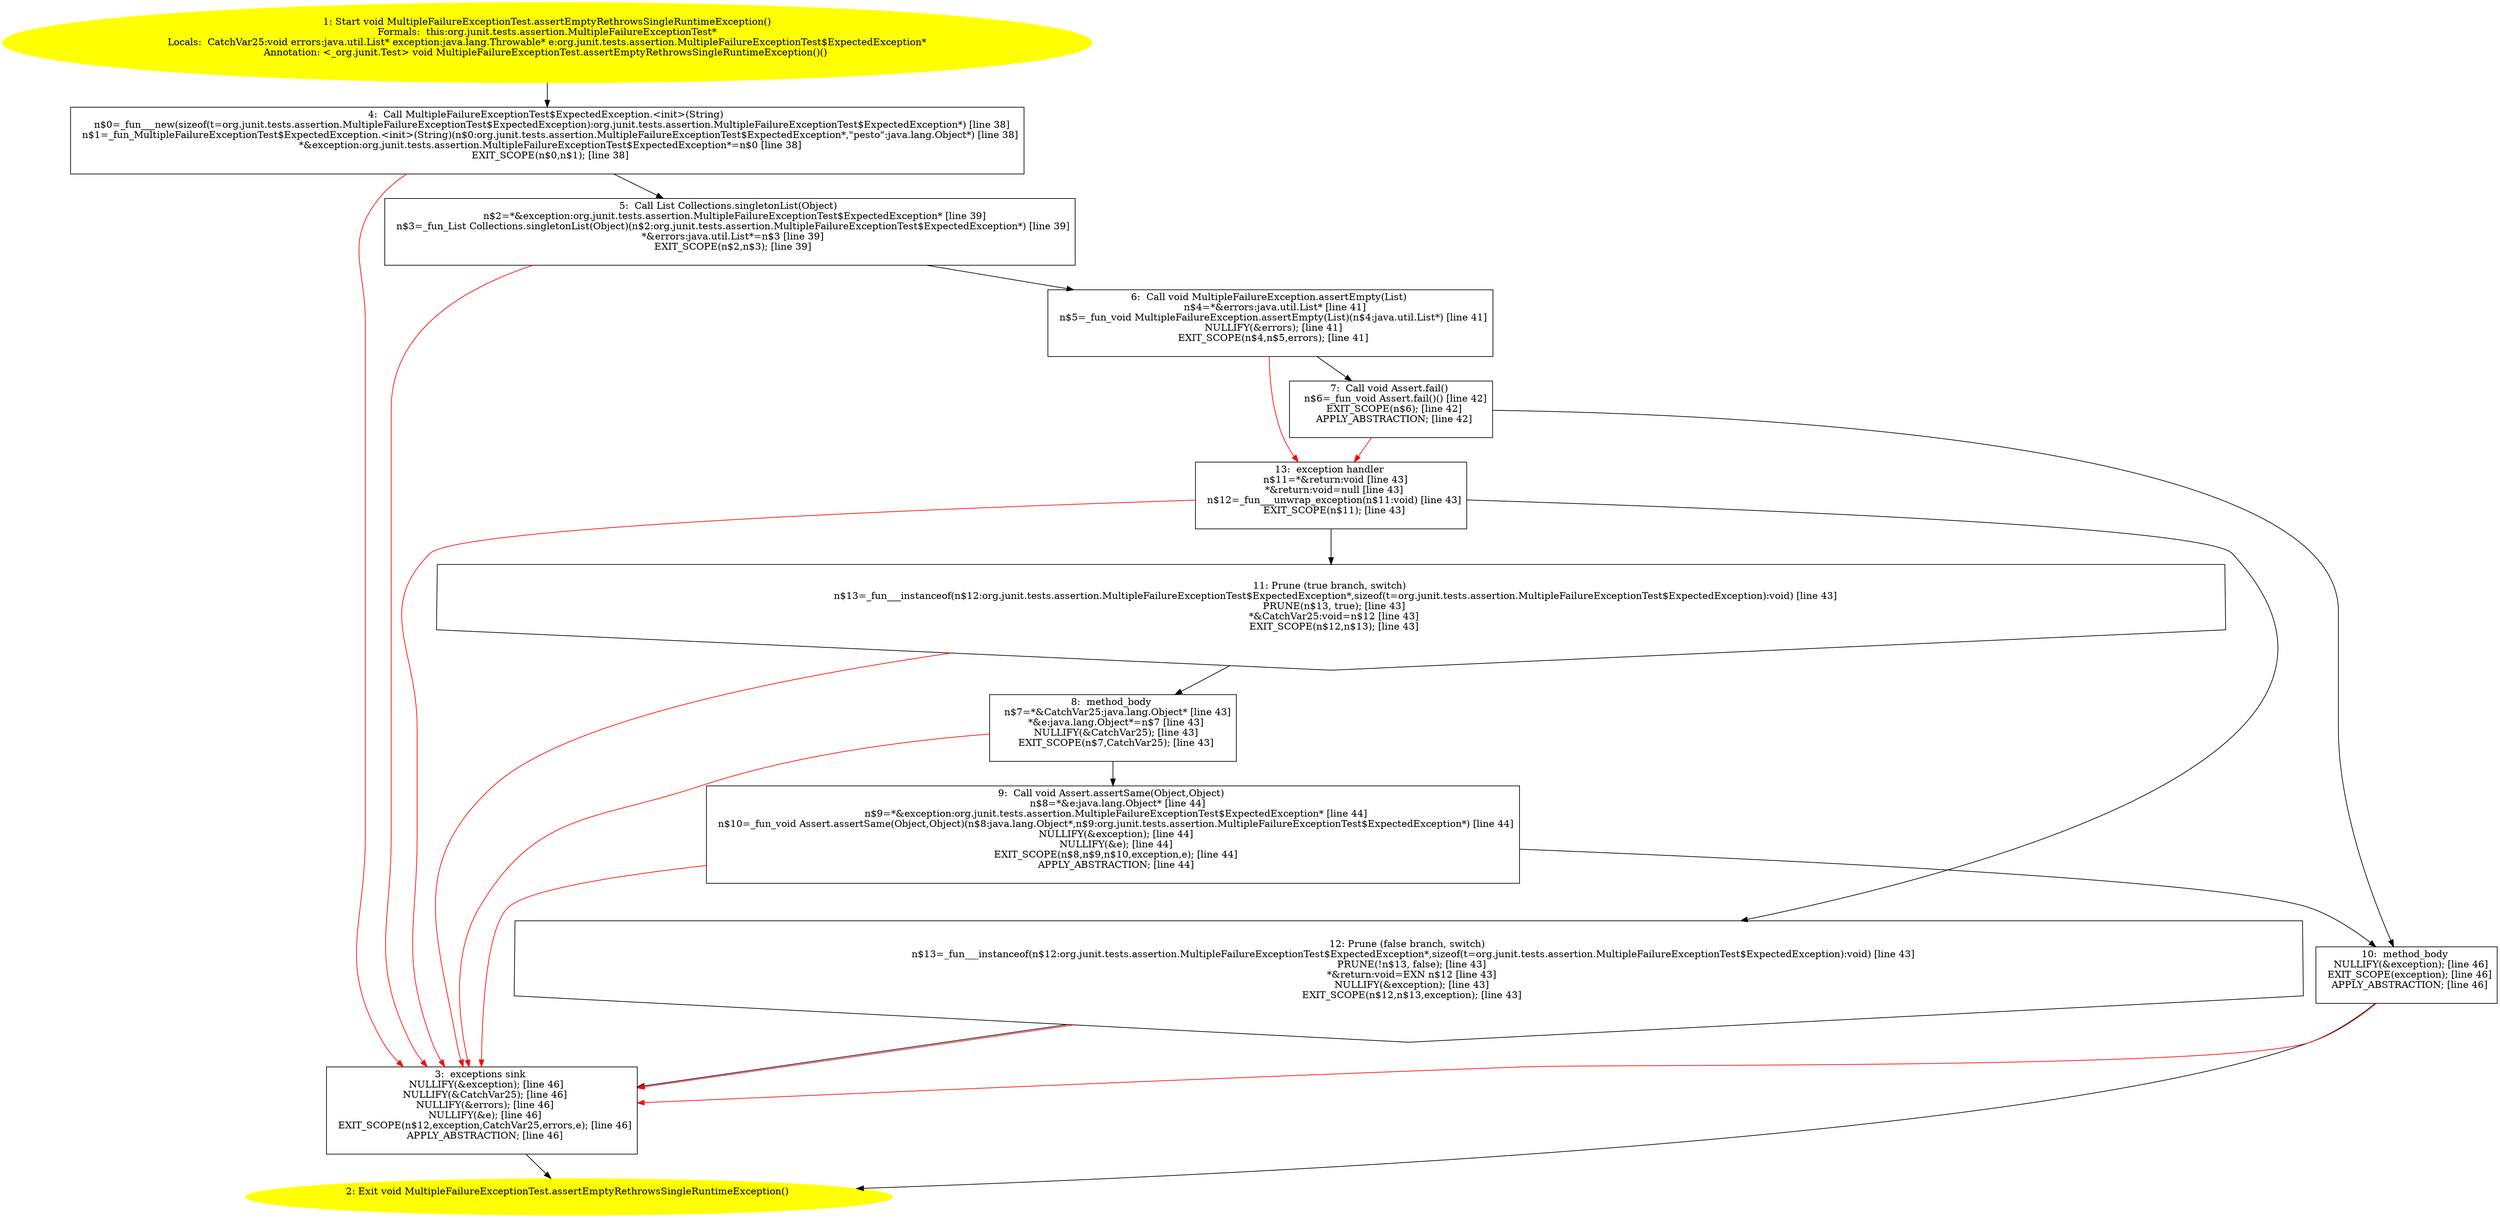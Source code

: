 /* @generated */
digraph cfg {
"org.junit.tests.assertion.MultipleFailureExceptionTest.assertEmptyRethrowsSingleRuntimeException():v.45a2754f89c8ea8a5d2b4deeb88b1440_1" [label="1: Start void MultipleFailureExceptionTest.assertEmptyRethrowsSingleRuntimeException()\nFormals:  this:org.junit.tests.assertion.MultipleFailureExceptionTest*\nLocals:  CatchVar25:void errors:java.util.List* exception:java.lang.Throwable* e:org.junit.tests.assertion.MultipleFailureExceptionTest$ExpectedException*\nAnnotation: <_org.junit.Test> void MultipleFailureExceptionTest.assertEmptyRethrowsSingleRuntimeException()() \n  " color=yellow style=filled]
	

	 "org.junit.tests.assertion.MultipleFailureExceptionTest.assertEmptyRethrowsSingleRuntimeException():v.45a2754f89c8ea8a5d2b4deeb88b1440_1" -> "org.junit.tests.assertion.MultipleFailureExceptionTest.assertEmptyRethrowsSingleRuntimeException():v.45a2754f89c8ea8a5d2b4deeb88b1440_4" ;
"org.junit.tests.assertion.MultipleFailureExceptionTest.assertEmptyRethrowsSingleRuntimeException():v.45a2754f89c8ea8a5d2b4deeb88b1440_2" [label="2: Exit void MultipleFailureExceptionTest.assertEmptyRethrowsSingleRuntimeException() \n  " color=yellow style=filled]
	

"org.junit.tests.assertion.MultipleFailureExceptionTest.assertEmptyRethrowsSingleRuntimeException():v.45a2754f89c8ea8a5d2b4deeb88b1440_3" [label="3:  exceptions sink \n   NULLIFY(&exception); [line 46]\n  NULLIFY(&CatchVar25); [line 46]\n  NULLIFY(&errors); [line 46]\n  NULLIFY(&e); [line 46]\n  EXIT_SCOPE(n$12,exception,CatchVar25,errors,e); [line 46]\n  APPLY_ABSTRACTION; [line 46]\n " shape="box"]
	

	 "org.junit.tests.assertion.MultipleFailureExceptionTest.assertEmptyRethrowsSingleRuntimeException():v.45a2754f89c8ea8a5d2b4deeb88b1440_3" -> "org.junit.tests.assertion.MultipleFailureExceptionTest.assertEmptyRethrowsSingleRuntimeException():v.45a2754f89c8ea8a5d2b4deeb88b1440_2" ;
"org.junit.tests.assertion.MultipleFailureExceptionTest.assertEmptyRethrowsSingleRuntimeException():v.45a2754f89c8ea8a5d2b4deeb88b1440_4" [label="4:  Call MultipleFailureExceptionTest$ExpectedException.<init>(String) \n   n$0=_fun___new(sizeof(t=org.junit.tests.assertion.MultipleFailureExceptionTest$ExpectedException):org.junit.tests.assertion.MultipleFailureExceptionTest$ExpectedException*) [line 38]\n  n$1=_fun_MultipleFailureExceptionTest$ExpectedException.<init>(String)(n$0:org.junit.tests.assertion.MultipleFailureExceptionTest$ExpectedException*,\"pesto\":java.lang.Object*) [line 38]\n  *&exception:org.junit.tests.assertion.MultipleFailureExceptionTest$ExpectedException*=n$0 [line 38]\n  EXIT_SCOPE(n$0,n$1); [line 38]\n " shape="box"]
	

	 "org.junit.tests.assertion.MultipleFailureExceptionTest.assertEmptyRethrowsSingleRuntimeException():v.45a2754f89c8ea8a5d2b4deeb88b1440_4" -> "org.junit.tests.assertion.MultipleFailureExceptionTest.assertEmptyRethrowsSingleRuntimeException():v.45a2754f89c8ea8a5d2b4deeb88b1440_5" ;
	 "org.junit.tests.assertion.MultipleFailureExceptionTest.assertEmptyRethrowsSingleRuntimeException():v.45a2754f89c8ea8a5d2b4deeb88b1440_4" -> "org.junit.tests.assertion.MultipleFailureExceptionTest.assertEmptyRethrowsSingleRuntimeException():v.45a2754f89c8ea8a5d2b4deeb88b1440_3" [color="red" ];
"org.junit.tests.assertion.MultipleFailureExceptionTest.assertEmptyRethrowsSingleRuntimeException():v.45a2754f89c8ea8a5d2b4deeb88b1440_5" [label="5:  Call List Collections.singletonList(Object) \n   n$2=*&exception:org.junit.tests.assertion.MultipleFailureExceptionTest$ExpectedException* [line 39]\n  n$3=_fun_List Collections.singletonList(Object)(n$2:org.junit.tests.assertion.MultipleFailureExceptionTest$ExpectedException*) [line 39]\n  *&errors:java.util.List*=n$3 [line 39]\n  EXIT_SCOPE(n$2,n$3); [line 39]\n " shape="box"]
	

	 "org.junit.tests.assertion.MultipleFailureExceptionTest.assertEmptyRethrowsSingleRuntimeException():v.45a2754f89c8ea8a5d2b4deeb88b1440_5" -> "org.junit.tests.assertion.MultipleFailureExceptionTest.assertEmptyRethrowsSingleRuntimeException():v.45a2754f89c8ea8a5d2b4deeb88b1440_6" ;
	 "org.junit.tests.assertion.MultipleFailureExceptionTest.assertEmptyRethrowsSingleRuntimeException():v.45a2754f89c8ea8a5d2b4deeb88b1440_5" -> "org.junit.tests.assertion.MultipleFailureExceptionTest.assertEmptyRethrowsSingleRuntimeException():v.45a2754f89c8ea8a5d2b4deeb88b1440_3" [color="red" ];
"org.junit.tests.assertion.MultipleFailureExceptionTest.assertEmptyRethrowsSingleRuntimeException():v.45a2754f89c8ea8a5d2b4deeb88b1440_6" [label="6:  Call void MultipleFailureException.assertEmpty(List) \n   n$4=*&errors:java.util.List* [line 41]\n  n$5=_fun_void MultipleFailureException.assertEmpty(List)(n$4:java.util.List*) [line 41]\n  NULLIFY(&errors); [line 41]\n  EXIT_SCOPE(n$4,n$5,errors); [line 41]\n " shape="box"]
	

	 "org.junit.tests.assertion.MultipleFailureExceptionTest.assertEmptyRethrowsSingleRuntimeException():v.45a2754f89c8ea8a5d2b4deeb88b1440_6" -> "org.junit.tests.assertion.MultipleFailureExceptionTest.assertEmptyRethrowsSingleRuntimeException():v.45a2754f89c8ea8a5d2b4deeb88b1440_7" ;
	 "org.junit.tests.assertion.MultipleFailureExceptionTest.assertEmptyRethrowsSingleRuntimeException():v.45a2754f89c8ea8a5d2b4deeb88b1440_6" -> "org.junit.tests.assertion.MultipleFailureExceptionTest.assertEmptyRethrowsSingleRuntimeException():v.45a2754f89c8ea8a5d2b4deeb88b1440_13" [color="red" ];
"org.junit.tests.assertion.MultipleFailureExceptionTest.assertEmptyRethrowsSingleRuntimeException():v.45a2754f89c8ea8a5d2b4deeb88b1440_7" [label="7:  Call void Assert.fail() \n   n$6=_fun_void Assert.fail()() [line 42]\n  EXIT_SCOPE(n$6); [line 42]\n  APPLY_ABSTRACTION; [line 42]\n " shape="box"]
	

	 "org.junit.tests.assertion.MultipleFailureExceptionTest.assertEmptyRethrowsSingleRuntimeException():v.45a2754f89c8ea8a5d2b4deeb88b1440_7" -> "org.junit.tests.assertion.MultipleFailureExceptionTest.assertEmptyRethrowsSingleRuntimeException():v.45a2754f89c8ea8a5d2b4deeb88b1440_10" ;
	 "org.junit.tests.assertion.MultipleFailureExceptionTest.assertEmptyRethrowsSingleRuntimeException():v.45a2754f89c8ea8a5d2b4deeb88b1440_7" -> "org.junit.tests.assertion.MultipleFailureExceptionTest.assertEmptyRethrowsSingleRuntimeException():v.45a2754f89c8ea8a5d2b4deeb88b1440_13" [color="red" ];
"org.junit.tests.assertion.MultipleFailureExceptionTest.assertEmptyRethrowsSingleRuntimeException():v.45a2754f89c8ea8a5d2b4deeb88b1440_8" [label="8:  method_body \n   n$7=*&CatchVar25:java.lang.Object* [line 43]\n  *&e:java.lang.Object*=n$7 [line 43]\n  NULLIFY(&CatchVar25); [line 43]\n  EXIT_SCOPE(n$7,CatchVar25); [line 43]\n " shape="box"]
	

	 "org.junit.tests.assertion.MultipleFailureExceptionTest.assertEmptyRethrowsSingleRuntimeException():v.45a2754f89c8ea8a5d2b4deeb88b1440_8" -> "org.junit.tests.assertion.MultipleFailureExceptionTest.assertEmptyRethrowsSingleRuntimeException():v.45a2754f89c8ea8a5d2b4deeb88b1440_9" ;
	 "org.junit.tests.assertion.MultipleFailureExceptionTest.assertEmptyRethrowsSingleRuntimeException():v.45a2754f89c8ea8a5d2b4deeb88b1440_8" -> "org.junit.tests.assertion.MultipleFailureExceptionTest.assertEmptyRethrowsSingleRuntimeException():v.45a2754f89c8ea8a5d2b4deeb88b1440_3" [color="red" ];
"org.junit.tests.assertion.MultipleFailureExceptionTest.assertEmptyRethrowsSingleRuntimeException():v.45a2754f89c8ea8a5d2b4deeb88b1440_9" [label="9:  Call void Assert.assertSame(Object,Object) \n   n$8=*&e:java.lang.Object* [line 44]\n  n$9=*&exception:org.junit.tests.assertion.MultipleFailureExceptionTest$ExpectedException* [line 44]\n  n$10=_fun_void Assert.assertSame(Object,Object)(n$8:java.lang.Object*,n$9:org.junit.tests.assertion.MultipleFailureExceptionTest$ExpectedException*) [line 44]\n  NULLIFY(&exception); [line 44]\n  NULLIFY(&e); [line 44]\n  EXIT_SCOPE(n$8,n$9,n$10,exception,e); [line 44]\n  APPLY_ABSTRACTION; [line 44]\n " shape="box"]
	

	 "org.junit.tests.assertion.MultipleFailureExceptionTest.assertEmptyRethrowsSingleRuntimeException():v.45a2754f89c8ea8a5d2b4deeb88b1440_9" -> "org.junit.tests.assertion.MultipleFailureExceptionTest.assertEmptyRethrowsSingleRuntimeException():v.45a2754f89c8ea8a5d2b4deeb88b1440_10" ;
	 "org.junit.tests.assertion.MultipleFailureExceptionTest.assertEmptyRethrowsSingleRuntimeException():v.45a2754f89c8ea8a5d2b4deeb88b1440_9" -> "org.junit.tests.assertion.MultipleFailureExceptionTest.assertEmptyRethrowsSingleRuntimeException():v.45a2754f89c8ea8a5d2b4deeb88b1440_3" [color="red" ];
"org.junit.tests.assertion.MultipleFailureExceptionTest.assertEmptyRethrowsSingleRuntimeException():v.45a2754f89c8ea8a5d2b4deeb88b1440_10" [label="10:  method_body \n   NULLIFY(&exception); [line 46]\n  EXIT_SCOPE(exception); [line 46]\n  APPLY_ABSTRACTION; [line 46]\n " shape="box"]
	

	 "org.junit.tests.assertion.MultipleFailureExceptionTest.assertEmptyRethrowsSingleRuntimeException():v.45a2754f89c8ea8a5d2b4deeb88b1440_10" -> "org.junit.tests.assertion.MultipleFailureExceptionTest.assertEmptyRethrowsSingleRuntimeException():v.45a2754f89c8ea8a5d2b4deeb88b1440_2" ;
	 "org.junit.tests.assertion.MultipleFailureExceptionTest.assertEmptyRethrowsSingleRuntimeException():v.45a2754f89c8ea8a5d2b4deeb88b1440_10" -> "org.junit.tests.assertion.MultipleFailureExceptionTest.assertEmptyRethrowsSingleRuntimeException():v.45a2754f89c8ea8a5d2b4deeb88b1440_3" [color="red" ];
"org.junit.tests.assertion.MultipleFailureExceptionTest.assertEmptyRethrowsSingleRuntimeException():v.45a2754f89c8ea8a5d2b4deeb88b1440_11" [label="11: Prune (true branch, switch) \n   n$13=_fun___instanceof(n$12:org.junit.tests.assertion.MultipleFailureExceptionTest$ExpectedException*,sizeof(t=org.junit.tests.assertion.MultipleFailureExceptionTest$ExpectedException):void) [line 43]\n  PRUNE(n$13, true); [line 43]\n  *&CatchVar25:void=n$12 [line 43]\n  EXIT_SCOPE(n$12,n$13); [line 43]\n " shape="invhouse"]
	

	 "org.junit.tests.assertion.MultipleFailureExceptionTest.assertEmptyRethrowsSingleRuntimeException():v.45a2754f89c8ea8a5d2b4deeb88b1440_11" -> "org.junit.tests.assertion.MultipleFailureExceptionTest.assertEmptyRethrowsSingleRuntimeException():v.45a2754f89c8ea8a5d2b4deeb88b1440_8" ;
	 "org.junit.tests.assertion.MultipleFailureExceptionTest.assertEmptyRethrowsSingleRuntimeException():v.45a2754f89c8ea8a5d2b4deeb88b1440_11" -> "org.junit.tests.assertion.MultipleFailureExceptionTest.assertEmptyRethrowsSingleRuntimeException():v.45a2754f89c8ea8a5d2b4deeb88b1440_3" [color="red" ];
"org.junit.tests.assertion.MultipleFailureExceptionTest.assertEmptyRethrowsSingleRuntimeException():v.45a2754f89c8ea8a5d2b4deeb88b1440_12" [label="12: Prune (false branch, switch) \n   n$13=_fun___instanceof(n$12:org.junit.tests.assertion.MultipleFailureExceptionTest$ExpectedException*,sizeof(t=org.junit.tests.assertion.MultipleFailureExceptionTest$ExpectedException):void) [line 43]\n  PRUNE(!n$13, false); [line 43]\n  *&return:void=EXN n$12 [line 43]\n  NULLIFY(&exception); [line 43]\n  EXIT_SCOPE(n$12,n$13,exception); [line 43]\n " shape="invhouse"]
	

	 "org.junit.tests.assertion.MultipleFailureExceptionTest.assertEmptyRethrowsSingleRuntimeException():v.45a2754f89c8ea8a5d2b4deeb88b1440_12" -> "org.junit.tests.assertion.MultipleFailureExceptionTest.assertEmptyRethrowsSingleRuntimeException():v.45a2754f89c8ea8a5d2b4deeb88b1440_3" ;
	 "org.junit.tests.assertion.MultipleFailureExceptionTest.assertEmptyRethrowsSingleRuntimeException():v.45a2754f89c8ea8a5d2b4deeb88b1440_12" -> "org.junit.tests.assertion.MultipleFailureExceptionTest.assertEmptyRethrowsSingleRuntimeException():v.45a2754f89c8ea8a5d2b4deeb88b1440_3" [color="red" ];
"org.junit.tests.assertion.MultipleFailureExceptionTest.assertEmptyRethrowsSingleRuntimeException():v.45a2754f89c8ea8a5d2b4deeb88b1440_13" [label="13:  exception handler \n   n$11=*&return:void [line 43]\n  *&return:void=null [line 43]\n  n$12=_fun___unwrap_exception(n$11:void) [line 43]\n  EXIT_SCOPE(n$11); [line 43]\n " shape="box"]
	

	 "org.junit.tests.assertion.MultipleFailureExceptionTest.assertEmptyRethrowsSingleRuntimeException():v.45a2754f89c8ea8a5d2b4deeb88b1440_13" -> "org.junit.tests.assertion.MultipleFailureExceptionTest.assertEmptyRethrowsSingleRuntimeException():v.45a2754f89c8ea8a5d2b4deeb88b1440_11" ;
	 "org.junit.tests.assertion.MultipleFailureExceptionTest.assertEmptyRethrowsSingleRuntimeException():v.45a2754f89c8ea8a5d2b4deeb88b1440_13" -> "org.junit.tests.assertion.MultipleFailureExceptionTest.assertEmptyRethrowsSingleRuntimeException():v.45a2754f89c8ea8a5d2b4deeb88b1440_12" ;
	 "org.junit.tests.assertion.MultipleFailureExceptionTest.assertEmptyRethrowsSingleRuntimeException():v.45a2754f89c8ea8a5d2b4deeb88b1440_13" -> "org.junit.tests.assertion.MultipleFailureExceptionTest.assertEmptyRethrowsSingleRuntimeException():v.45a2754f89c8ea8a5d2b4deeb88b1440_3" [color="red" ];
}
